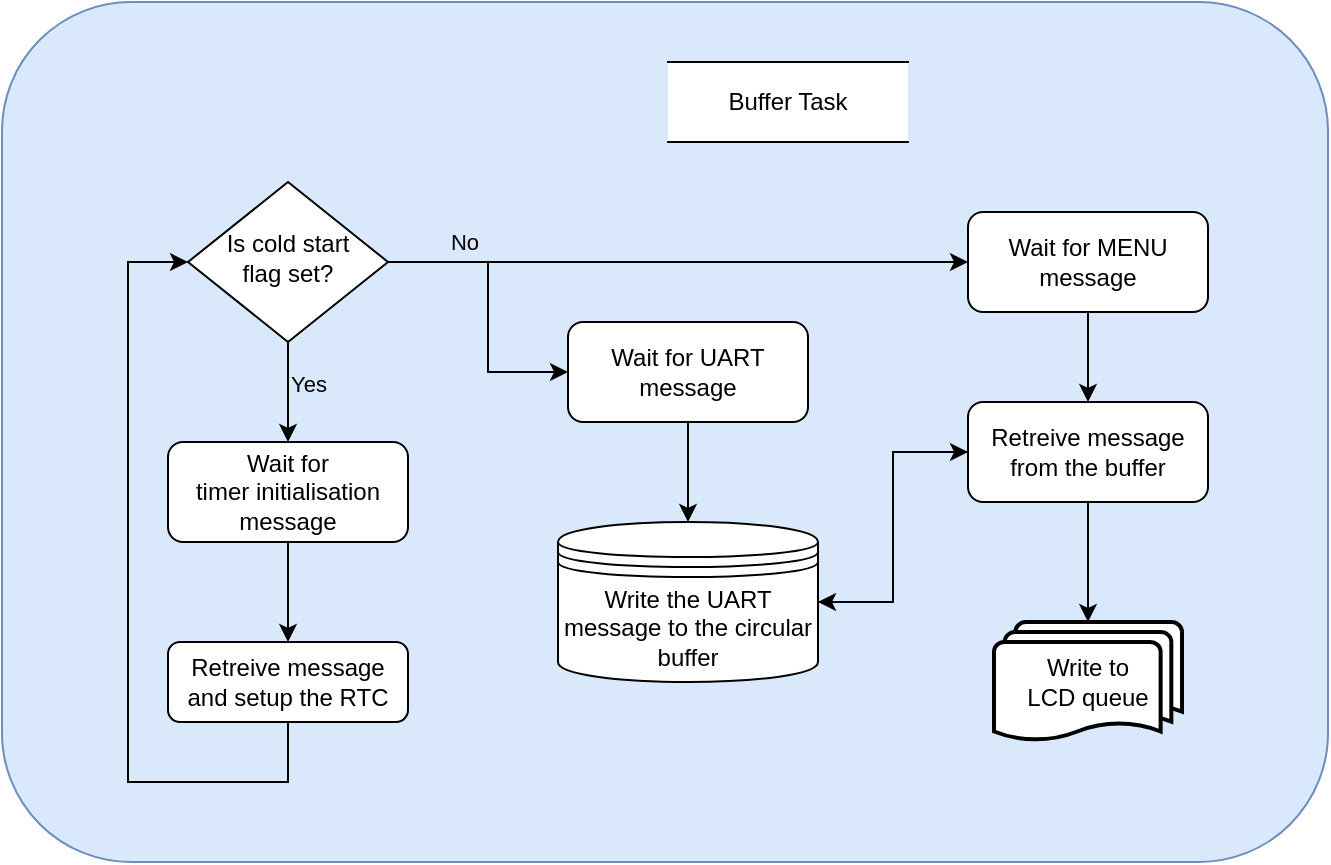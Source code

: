 <mxfile version="22.1.17" type="device">
  <diagram id="C5RBs43oDa-KdzZeNtuy" name="Page-1">
    <mxGraphModel dx="1050" dy="530" grid="1" gridSize="10" guides="1" tooltips="1" connect="1" arrows="1" fold="1" page="1" pageScale="1" pageWidth="827" pageHeight="1169" math="0" shadow="0">
      <root>
        <mxCell id="WIyWlLk6GJQsqaUBKTNV-0" />
        <mxCell id="WIyWlLk6GJQsqaUBKTNV-1" parent="WIyWlLk6GJQsqaUBKTNV-0" />
        <mxCell id="0Z_J8r0Nk97fVDzsVdwM-20" value="" style="rounded=1;whiteSpace=wrap;html=1;fillColor=#dae8fc;strokeColor=#6c8ebf;" vertex="1" parent="WIyWlLk6GJQsqaUBKTNV-1">
          <mxGeometry x="47" y="10" width="663" height="430" as="geometry" />
        </mxCell>
        <mxCell id="0Z_J8r0Nk97fVDzsVdwM-41" value="" style="edgeStyle=orthogonalEdgeStyle;rounded=0;orthogonalLoop=1;jettySize=auto;html=1;" edge="1" parent="WIyWlLk6GJQsqaUBKTNV-1" source="0Z_J8r0Nk97fVDzsVdwM-34" target="0Z_J8r0Nk97fVDzsVdwM-37">
          <mxGeometry relative="1" as="geometry" />
        </mxCell>
        <mxCell id="0Z_J8r0Nk97fVDzsVdwM-42" value="Yes" style="edgeLabel;html=1;align=center;verticalAlign=middle;resizable=0;points=[];labelBackgroundColor=none;" vertex="1" connectable="0" parent="0Z_J8r0Nk97fVDzsVdwM-41">
          <mxGeometry x="-0.168" y="4" relative="1" as="geometry">
            <mxPoint x="6" as="offset" />
          </mxGeometry>
        </mxCell>
        <mxCell id="0Z_J8r0Nk97fVDzsVdwM-47" value="" style="edgeStyle=orthogonalEdgeStyle;rounded=0;orthogonalLoop=1;jettySize=auto;html=1;entryX=0;entryY=0.5;entryDx=0;entryDy=0;" edge="1" parent="WIyWlLk6GJQsqaUBKTNV-1" source="0Z_J8r0Nk97fVDzsVdwM-34" target="0Z_J8r0Nk97fVDzsVdwM-51">
          <mxGeometry relative="1" as="geometry">
            <Array as="points">
              <mxPoint x="310" y="140" />
              <mxPoint x="310" y="140" />
            </Array>
          </mxGeometry>
        </mxCell>
        <mxCell id="0Z_J8r0Nk97fVDzsVdwM-48" value="No" style="edgeLabel;html=1;align=center;verticalAlign=middle;resizable=0;points=[];labelBackgroundColor=none;" vertex="1" connectable="0" parent="0Z_J8r0Nk97fVDzsVdwM-47">
          <mxGeometry x="-0.307" relative="1" as="geometry">
            <mxPoint x="-63" y="-10" as="offset" />
          </mxGeometry>
        </mxCell>
        <mxCell id="0Z_J8r0Nk97fVDzsVdwM-34" value="Is cold start &lt;br&gt;flag set?" style="rhombus;whiteSpace=wrap;html=1;shadow=0;fontFamily=Helvetica;fontSize=12;align=center;strokeWidth=1;spacing=6;spacingTop=-4;" vertex="1" parent="WIyWlLk6GJQsqaUBKTNV-1">
          <mxGeometry x="140" y="100" width="100" height="80" as="geometry" />
        </mxCell>
        <mxCell id="0Z_J8r0Nk97fVDzsVdwM-36" value="Write to &lt;br&gt;LCD queue" style="strokeWidth=2;html=1;shape=mxgraph.flowchart.multi-document;whiteSpace=wrap;" vertex="1" parent="WIyWlLk6GJQsqaUBKTNV-1">
          <mxGeometry x="543" y="320" width="94" height="60" as="geometry" />
        </mxCell>
        <mxCell id="0Z_J8r0Nk97fVDzsVdwM-44" value="" style="edgeStyle=orthogonalEdgeStyle;rounded=0;orthogonalLoop=1;jettySize=auto;html=1;" edge="1" parent="WIyWlLk6GJQsqaUBKTNV-1" source="0Z_J8r0Nk97fVDzsVdwM-37" target="0Z_J8r0Nk97fVDzsVdwM-43">
          <mxGeometry relative="1" as="geometry" />
        </mxCell>
        <mxCell id="0Z_J8r0Nk97fVDzsVdwM-37" value="Wait for &lt;br&gt;timer initialisation message" style="rounded=1;whiteSpace=wrap;html=1;fontSize=12;glass=0;strokeWidth=1;shadow=0;" vertex="1" parent="WIyWlLk6GJQsqaUBKTNV-1">
          <mxGeometry x="130" y="230" width="120" height="50" as="geometry" />
        </mxCell>
        <mxCell id="0Z_J8r0Nk97fVDzsVdwM-38" value="Buffer Task" style="shape=partialRectangle;whiteSpace=wrap;html=1;left=0;right=0;fillColor=default;" vertex="1" parent="WIyWlLk6GJQsqaUBKTNV-1">
          <mxGeometry x="380" y="40" width="120" height="40" as="geometry" />
        </mxCell>
        <mxCell id="0Z_J8r0Nk97fVDzsVdwM-45" style="edgeStyle=orthogonalEdgeStyle;rounded=0;orthogonalLoop=1;jettySize=auto;html=1;entryX=0;entryY=0.5;entryDx=0;entryDy=0;" edge="1" parent="WIyWlLk6GJQsqaUBKTNV-1" source="0Z_J8r0Nk97fVDzsVdwM-43" target="0Z_J8r0Nk97fVDzsVdwM-34">
          <mxGeometry relative="1" as="geometry">
            <Array as="points">
              <mxPoint x="190" y="400" />
              <mxPoint x="110" y="400" />
              <mxPoint x="110" y="140" />
            </Array>
          </mxGeometry>
        </mxCell>
        <mxCell id="0Z_J8r0Nk97fVDzsVdwM-43" value="Retreive message and setup the RTC" style="rounded=1;whiteSpace=wrap;html=1;fontSize=12;glass=0;strokeWidth=1;shadow=0;" vertex="1" parent="WIyWlLk6GJQsqaUBKTNV-1">
          <mxGeometry x="130" y="330" width="120" height="40" as="geometry" />
        </mxCell>
        <mxCell id="0Z_J8r0Nk97fVDzsVdwM-50" style="edgeStyle=orthogonalEdgeStyle;rounded=0;orthogonalLoop=1;jettySize=auto;html=1;entryX=0.5;entryY=0;entryDx=0;entryDy=0;" edge="1" parent="WIyWlLk6GJQsqaUBKTNV-1" source="0Z_J8r0Nk97fVDzsVdwM-46" target="0Z_J8r0Nk97fVDzsVdwM-49">
          <mxGeometry relative="1" as="geometry" />
        </mxCell>
        <mxCell id="0Z_J8r0Nk97fVDzsVdwM-46" value="Wait for UART message" style="rounded=1;whiteSpace=wrap;html=1;fontSize=12;glass=0;strokeWidth=1;shadow=0;" vertex="1" parent="WIyWlLk6GJQsqaUBKTNV-1">
          <mxGeometry x="330" y="170" width="120" height="50" as="geometry" />
        </mxCell>
        <mxCell id="0Z_J8r0Nk97fVDzsVdwM-55" style="edgeStyle=orthogonalEdgeStyle;rounded=0;orthogonalLoop=1;jettySize=auto;html=1;entryX=0;entryY=0.5;entryDx=0;entryDy=0;" edge="1" parent="WIyWlLk6GJQsqaUBKTNV-1" source="0Z_J8r0Nk97fVDzsVdwM-49" target="0Z_J8r0Nk97fVDzsVdwM-53">
          <mxGeometry relative="1" as="geometry" />
        </mxCell>
        <mxCell id="0Z_J8r0Nk97fVDzsVdwM-49" value="Write the UART message to the circular buffer" style="shape=datastore;whiteSpace=wrap;html=1;" vertex="1" parent="WIyWlLk6GJQsqaUBKTNV-1">
          <mxGeometry x="325" y="270" width="130" height="80" as="geometry" />
        </mxCell>
        <mxCell id="0Z_J8r0Nk97fVDzsVdwM-56" value="" style="edgeStyle=orthogonalEdgeStyle;rounded=0;orthogonalLoop=1;jettySize=auto;html=1;" edge="1" parent="WIyWlLk6GJQsqaUBKTNV-1" source="0Z_J8r0Nk97fVDzsVdwM-51" target="0Z_J8r0Nk97fVDzsVdwM-53">
          <mxGeometry relative="1" as="geometry" />
        </mxCell>
        <mxCell id="0Z_J8r0Nk97fVDzsVdwM-51" value="Wait for MENU message" style="rounded=1;whiteSpace=wrap;html=1;fontSize=12;glass=0;strokeWidth=1;shadow=0;" vertex="1" parent="WIyWlLk6GJQsqaUBKTNV-1">
          <mxGeometry x="530" y="115" width="120" height="50" as="geometry" />
        </mxCell>
        <mxCell id="0Z_J8r0Nk97fVDzsVdwM-52" value="" style="endArrow=classic;html=1;rounded=0;entryX=0;entryY=0.5;entryDx=0;entryDy=0;" edge="1" parent="WIyWlLk6GJQsqaUBKTNV-1" target="0Z_J8r0Nk97fVDzsVdwM-46">
          <mxGeometry width="50" height="50" relative="1" as="geometry">
            <mxPoint x="290" y="140" as="sourcePoint" />
            <mxPoint x="440" y="250" as="targetPoint" />
            <Array as="points">
              <mxPoint x="290" y="195" />
            </Array>
          </mxGeometry>
        </mxCell>
        <mxCell id="0Z_J8r0Nk97fVDzsVdwM-54" style="edgeStyle=orthogonalEdgeStyle;rounded=0;orthogonalLoop=1;jettySize=auto;html=1;entryX=1;entryY=0.5;entryDx=0;entryDy=0;" edge="1" parent="WIyWlLk6GJQsqaUBKTNV-1" source="0Z_J8r0Nk97fVDzsVdwM-53" target="0Z_J8r0Nk97fVDzsVdwM-49">
          <mxGeometry relative="1" as="geometry" />
        </mxCell>
        <mxCell id="0Z_J8r0Nk97fVDzsVdwM-57" value="" style="edgeStyle=orthogonalEdgeStyle;rounded=0;orthogonalLoop=1;jettySize=auto;html=1;" edge="1" parent="WIyWlLk6GJQsqaUBKTNV-1" source="0Z_J8r0Nk97fVDzsVdwM-53" target="0Z_J8r0Nk97fVDzsVdwM-36">
          <mxGeometry relative="1" as="geometry" />
        </mxCell>
        <mxCell id="0Z_J8r0Nk97fVDzsVdwM-53" value="Retreive message from the buffer" style="rounded=1;whiteSpace=wrap;html=1;fontSize=12;glass=0;strokeWidth=1;shadow=0;" vertex="1" parent="WIyWlLk6GJQsqaUBKTNV-1">
          <mxGeometry x="530" y="210" width="120" height="50" as="geometry" />
        </mxCell>
      </root>
    </mxGraphModel>
  </diagram>
</mxfile>
